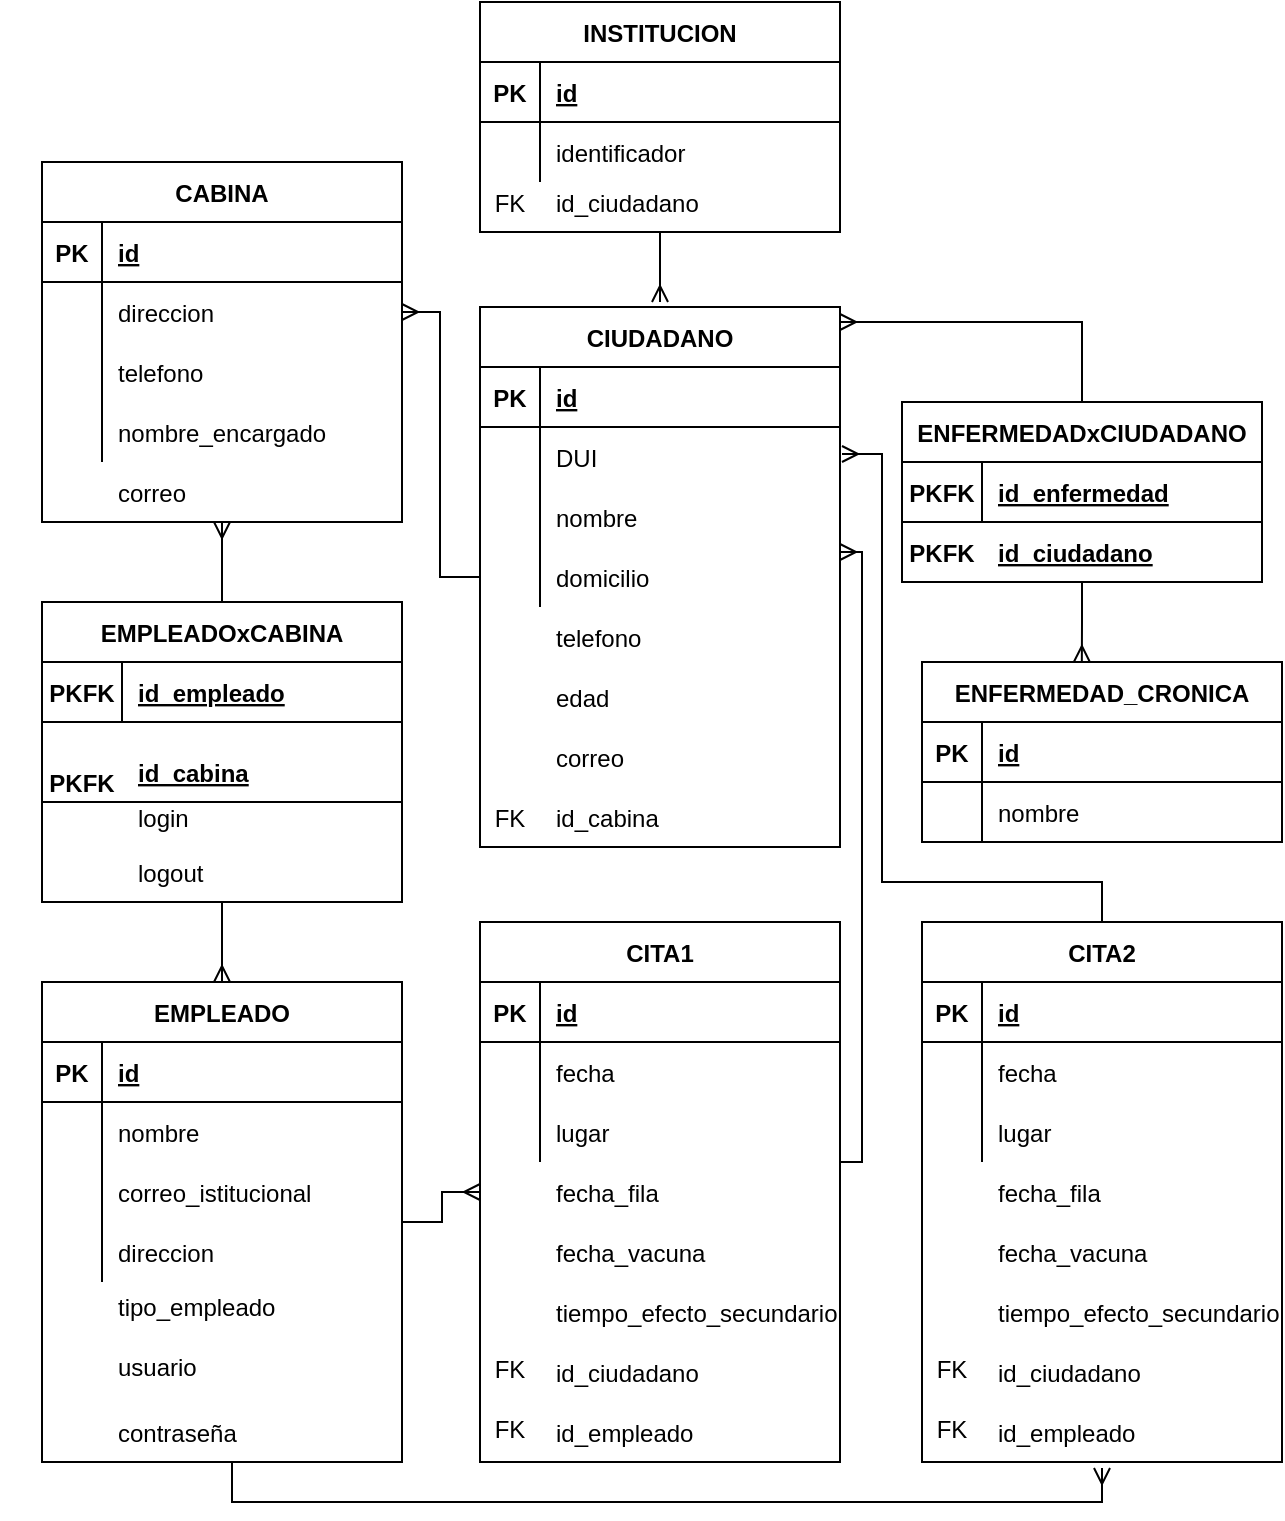 <mxfile version="14.5.1" type="device"><diagram id="qXuzituJJwWR_pQ6nMds" name="Página-1"><mxGraphModel dx="852" dy="494" grid="1" gridSize="10" guides="1" tooltips="1" connect="1" arrows="1" fold="1" page="1" pageScale="1" pageWidth="827" pageHeight="1169" math="0" shadow="0"><root><mxCell id="0"/><mxCell id="1" parent="0"/><mxCell id="abmInXn4hhHYf0jv44NF-172" value="CABINA" style="shape=table;startSize=30;container=1;collapsible=1;childLayout=tableLayout;fixedRows=1;rowLines=0;fontStyle=1;align=center;resizeLast=1;" parent="1" vertex="1"><mxGeometry x="100" y="310" width="180" height="180" as="geometry"/></mxCell><mxCell id="abmInXn4hhHYf0jv44NF-173" value="" style="shape=partialRectangle;collapsible=0;dropTarget=0;pointerEvents=0;fillColor=none;top=0;left=0;bottom=1;right=0;points=[[0,0.5],[1,0.5]];portConstraint=eastwest;" parent="abmInXn4hhHYf0jv44NF-172" vertex="1"><mxGeometry y="30" width="180" height="30" as="geometry"/></mxCell><mxCell id="abmInXn4hhHYf0jv44NF-174" value="PK" style="shape=partialRectangle;connectable=0;fillColor=none;top=0;left=0;bottom=0;right=0;fontStyle=1;overflow=hidden;" parent="abmInXn4hhHYf0jv44NF-173" vertex="1"><mxGeometry width="30" height="30" as="geometry"/></mxCell><mxCell id="abmInXn4hhHYf0jv44NF-175" value="id" style="shape=partialRectangle;connectable=0;fillColor=none;top=0;left=0;bottom=0;right=0;align=left;spacingLeft=6;fontStyle=5;overflow=hidden;" parent="abmInXn4hhHYf0jv44NF-173" vertex="1"><mxGeometry x="30" width="150" height="30" as="geometry"/></mxCell><mxCell id="abmInXn4hhHYf0jv44NF-176" value="" style="shape=partialRectangle;collapsible=0;dropTarget=0;pointerEvents=0;fillColor=none;top=0;left=0;bottom=0;right=0;points=[[0,0.5],[1,0.5]];portConstraint=eastwest;" parent="abmInXn4hhHYf0jv44NF-172" vertex="1"><mxGeometry y="60" width="180" height="30" as="geometry"/></mxCell><mxCell id="abmInXn4hhHYf0jv44NF-177" value="" style="shape=partialRectangle;connectable=0;fillColor=none;top=0;left=0;bottom=0;right=0;editable=1;overflow=hidden;" parent="abmInXn4hhHYf0jv44NF-176" vertex="1"><mxGeometry width="30" height="30" as="geometry"/></mxCell><mxCell id="abmInXn4hhHYf0jv44NF-178" value="direccion" style="shape=partialRectangle;connectable=0;fillColor=none;top=0;left=0;bottom=0;right=0;align=left;spacingLeft=6;overflow=hidden;" parent="abmInXn4hhHYf0jv44NF-176" vertex="1"><mxGeometry x="30" width="150" height="30" as="geometry"/></mxCell><mxCell id="abmInXn4hhHYf0jv44NF-179" value="" style="shape=partialRectangle;collapsible=0;dropTarget=0;pointerEvents=0;fillColor=none;top=0;left=0;bottom=0;right=0;points=[[0,0.5],[1,0.5]];portConstraint=eastwest;" parent="abmInXn4hhHYf0jv44NF-172" vertex="1"><mxGeometry y="90" width="180" height="30" as="geometry"/></mxCell><mxCell id="abmInXn4hhHYf0jv44NF-180" value="" style="shape=partialRectangle;connectable=0;fillColor=none;top=0;left=0;bottom=0;right=0;editable=1;overflow=hidden;" parent="abmInXn4hhHYf0jv44NF-179" vertex="1"><mxGeometry width="30" height="30" as="geometry"/></mxCell><mxCell id="abmInXn4hhHYf0jv44NF-181" value="telefono" style="shape=partialRectangle;connectable=0;fillColor=none;top=0;left=0;bottom=0;right=0;align=left;spacingLeft=6;overflow=hidden;" parent="abmInXn4hhHYf0jv44NF-179" vertex="1"><mxGeometry x="30" width="150" height="30" as="geometry"/></mxCell><mxCell id="abmInXn4hhHYf0jv44NF-182" value="" style="shape=partialRectangle;collapsible=0;dropTarget=0;pointerEvents=0;fillColor=none;top=0;left=0;bottom=0;right=0;points=[[0,0.5],[1,0.5]];portConstraint=eastwest;" parent="abmInXn4hhHYf0jv44NF-172" vertex="1"><mxGeometry y="120" width="180" height="30" as="geometry"/></mxCell><mxCell id="abmInXn4hhHYf0jv44NF-183" value="" style="shape=partialRectangle;connectable=0;fillColor=none;top=0;left=0;bottom=0;right=0;editable=1;overflow=hidden;" parent="abmInXn4hhHYf0jv44NF-182" vertex="1"><mxGeometry width="30" height="30" as="geometry"/></mxCell><mxCell id="abmInXn4hhHYf0jv44NF-184" value="nombre_encargado" style="shape=partialRectangle;connectable=0;fillColor=none;top=0;left=0;bottom=0;right=0;align=left;spacingLeft=6;overflow=hidden;" parent="abmInXn4hhHYf0jv44NF-182" vertex="1"><mxGeometry x="30" width="150" height="30" as="geometry"/></mxCell><mxCell id="d1kEgWurMKzsQ5Lxh9DT-9" style="edgeStyle=orthogonalEdgeStyle;rounded=0;orthogonalLoop=1;jettySize=auto;html=1;entryX=1;entryY=0.5;entryDx=0;entryDy=0;endArrow=ERmany;endFill=0;" parent="1" source="abmInXn4hhHYf0jv44NF-185" target="abmInXn4hhHYf0jv44NF-176" edge="1"><mxGeometry relative="1" as="geometry"/></mxCell><mxCell id="abmInXn4hhHYf0jv44NF-185" value="CIUDADANO" style="shape=table;startSize=30;container=1;collapsible=1;childLayout=tableLayout;fixedRows=1;rowLines=0;fontStyle=1;align=center;resizeLast=1;" parent="1" vertex="1"><mxGeometry x="319" y="382.5" width="180" height="270" as="geometry"/></mxCell><mxCell id="abmInXn4hhHYf0jv44NF-186" value="" style="shape=partialRectangle;collapsible=0;dropTarget=0;pointerEvents=0;fillColor=none;top=0;left=0;bottom=1;right=0;points=[[0,0.5],[1,0.5]];portConstraint=eastwest;" parent="abmInXn4hhHYf0jv44NF-185" vertex="1"><mxGeometry y="30" width="180" height="30" as="geometry"/></mxCell><mxCell id="abmInXn4hhHYf0jv44NF-187" value="PK" style="shape=partialRectangle;connectable=0;fillColor=none;top=0;left=0;bottom=0;right=0;fontStyle=1;overflow=hidden;" parent="abmInXn4hhHYf0jv44NF-186" vertex="1"><mxGeometry width="30" height="30" as="geometry"/></mxCell><mxCell id="abmInXn4hhHYf0jv44NF-188" value="id" style="shape=partialRectangle;connectable=0;fillColor=none;top=0;left=0;bottom=0;right=0;align=left;spacingLeft=6;fontStyle=5;overflow=hidden;" parent="abmInXn4hhHYf0jv44NF-186" vertex="1"><mxGeometry x="30" width="150" height="30" as="geometry"/></mxCell><mxCell id="abmInXn4hhHYf0jv44NF-189" value="" style="shape=partialRectangle;collapsible=0;dropTarget=0;pointerEvents=0;fillColor=none;top=0;left=0;bottom=0;right=0;points=[[0,0.5],[1,0.5]];portConstraint=eastwest;" parent="abmInXn4hhHYf0jv44NF-185" vertex="1"><mxGeometry y="60" width="180" height="30" as="geometry"/></mxCell><mxCell id="abmInXn4hhHYf0jv44NF-190" value="" style="shape=partialRectangle;connectable=0;fillColor=none;top=0;left=0;bottom=0;right=0;editable=1;overflow=hidden;" parent="abmInXn4hhHYf0jv44NF-189" vertex="1"><mxGeometry width="30" height="30" as="geometry"/></mxCell><mxCell id="abmInXn4hhHYf0jv44NF-191" value="DUI" style="shape=partialRectangle;connectable=0;fillColor=none;top=0;left=0;bottom=0;right=0;align=left;spacingLeft=6;overflow=hidden;" parent="abmInXn4hhHYf0jv44NF-189" vertex="1"><mxGeometry x="30" width="150" height="30" as="geometry"/></mxCell><mxCell id="abmInXn4hhHYf0jv44NF-192" value="" style="shape=partialRectangle;collapsible=0;dropTarget=0;pointerEvents=0;fillColor=none;top=0;left=0;bottom=0;right=0;points=[[0,0.5],[1,0.5]];portConstraint=eastwest;" parent="abmInXn4hhHYf0jv44NF-185" vertex="1"><mxGeometry y="90" width="180" height="30" as="geometry"/></mxCell><mxCell id="abmInXn4hhHYf0jv44NF-193" value="" style="shape=partialRectangle;connectable=0;fillColor=none;top=0;left=0;bottom=0;right=0;editable=1;overflow=hidden;" parent="abmInXn4hhHYf0jv44NF-192" vertex="1"><mxGeometry width="30" height="30" as="geometry"/></mxCell><mxCell id="abmInXn4hhHYf0jv44NF-194" value="nombre" style="shape=partialRectangle;connectable=0;fillColor=none;top=0;left=0;bottom=0;right=0;align=left;spacingLeft=6;overflow=hidden;" parent="abmInXn4hhHYf0jv44NF-192" vertex="1"><mxGeometry x="30" width="150" height="30" as="geometry"/></mxCell><mxCell id="abmInXn4hhHYf0jv44NF-195" value="" style="shape=partialRectangle;collapsible=0;dropTarget=0;pointerEvents=0;fillColor=none;top=0;left=0;bottom=0;right=0;points=[[0,0.5],[1,0.5]];portConstraint=eastwest;" parent="abmInXn4hhHYf0jv44NF-185" vertex="1"><mxGeometry y="120" width="180" height="30" as="geometry"/></mxCell><mxCell id="abmInXn4hhHYf0jv44NF-196" value="" style="shape=partialRectangle;connectable=0;fillColor=none;top=0;left=0;bottom=0;right=0;editable=1;overflow=hidden;" parent="abmInXn4hhHYf0jv44NF-195" vertex="1"><mxGeometry width="30" height="30" as="geometry"/></mxCell><mxCell id="abmInXn4hhHYf0jv44NF-197" value="domicilio" style="shape=partialRectangle;connectable=0;fillColor=none;top=0;left=0;bottom=0;right=0;align=left;spacingLeft=6;overflow=hidden;" parent="abmInXn4hhHYf0jv44NF-195" vertex="1"><mxGeometry x="30" width="150" height="30" as="geometry"/></mxCell><mxCell id="abmInXn4hhHYf0jv44NF-198" value="" style="shape=partialRectangle;connectable=0;fillColor=none;top=0;left=0;bottom=0;right=0;editable=1;overflow=hidden;" parent="1" vertex="1"><mxGeometry x="319" y="790" width="30" height="30" as="geometry"/></mxCell><mxCell id="abmInXn4hhHYf0jv44NF-199" value="" style="shape=partialRectangle;connectable=0;fillColor=none;top=0;left=0;bottom=0;right=0;editable=1;overflow=hidden;" parent="1" vertex="1"><mxGeometry x="319" y="820" width="30" height="30" as="geometry"/></mxCell><mxCell id="abmInXn4hhHYf0jv44NF-200" value="" style="shape=partialRectangle;connectable=0;fillColor=none;top=0;left=0;bottom=0;right=0;editable=1;overflow=hidden;" parent="1" vertex="1"><mxGeometry x="319" y="850" width="30" height="30" as="geometry"/></mxCell><mxCell id="abmInXn4hhHYf0jv44NF-201" style="edgeStyle=orthogonalEdgeStyle;rounded=0;orthogonalLoop=1;jettySize=auto;html=1;endArrow=ERmany;endFill=0;entryX=0;entryY=0.5;entryDx=0;entryDy=0;" parent="1" source="abmInXn4hhHYf0jv44NF-203" target="abmInXn4hhHYf0jv44NF-299" edge="1"><mxGeometry relative="1" as="geometry"><mxPoint x="350" y="800" as="targetPoint"/></mxGeometry></mxCell><mxCell id="abmInXn4hhHYf0jv44NF-202" style="edgeStyle=orthogonalEdgeStyle;rounded=0;orthogonalLoop=1;jettySize=auto;html=1;endArrow=ERmany;endFill=0;" parent="1" edge="1"><mxGeometry relative="1" as="geometry"><mxPoint x="195" y="960" as="sourcePoint"/><mxPoint x="630" y="963" as="targetPoint"/><Array as="points"><mxPoint x="195" y="980"/><mxPoint x="630" y="980"/></Array></mxGeometry></mxCell><mxCell id="abmInXn4hhHYf0jv44NF-203" value="EMPLEADO" style="shape=table;startSize=30;container=1;collapsible=1;childLayout=tableLayout;fixedRows=1;rowLines=0;fontStyle=1;align=center;resizeLast=1;" parent="1" vertex="1"><mxGeometry x="100" y="720" width="180" height="240" as="geometry"/></mxCell><mxCell id="abmInXn4hhHYf0jv44NF-204" value="" style="shape=partialRectangle;collapsible=0;dropTarget=0;pointerEvents=0;fillColor=none;top=0;left=0;bottom=1;right=0;points=[[0,0.5],[1,0.5]];portConstraint=eastwest;" parent="abmInXn4hhHYf0jv44NF-203" vertex="1"><mxGeometry y="30" width="180" height="30" as="geometry"/></mxCell><mxCell id="abmInXn4hhHYf0jv44NF-205" value="PK" style="shape=partialRectangle;connectable=0;fillColor=none;top=0;left=0;bottom=0;right=0;fontStyle=1;overflow=hidden;" parent="abmInXn4hhHYf0jv44NF-204" vertex="1"><mxGeometry width="30" height="30" as="geometry"/></mxCell><mxCell id="abmInXn4hhHYf0jv44NF-206" value="id" style="shape=partialRectangle;connectable=0;fillColor=none;top=0;left=0;bottom=0;right=0;align=left;spacingLeft=6;fontStyle=5;overflow=hidden;" parent="abmInXn4hhHYf0jv44NF-204" vertex="1"><mxGeometry x="30" width="150" height="30" as="geometry"/></mxCell><mxCell id="abmInXn4hhHYf0jv44NF-207" value="" style="shape=partialRectangle;collapsible=0;dropTarget=0;pointerEvents=0;fillColor=none;top=0;left=0;bottom=0;right=0;points=[[0,0.5],[1,0.5]];portConstraint=eastwest;" parent="abmInXn4hhHYf0jv44NF-203" vertex="1"><mxGeometry y="60" width="180" height="30" as="geometry"/></mxCell><mxCell id="abmInXn4hhHYf0jv44NF-208" value="" style="shape=partialRectangle;connectable=0;fillColor=none;top=0;left=0;bottom=0;right=0;editable=1;overflow=hidden;" parent="abmInXn4hhHYf0jv44NF-207" vertex="1"><mxGeometry width="30" height="30" as="geometry"/></mxCell><mxCell id="abmInXn4hhHYf0jv44NF-209" value="nombre" style="shape=partialRectangle;connectable=0;fillColor=none;top=0;left=0;bottom=0;right=0;align=left;spacingLeft=6;overflow=hidden;" parent="abmInXn4hhHYf0jv44NF-207" vertex="1"><mxGeometry x="30" width="150" height="30" as="geometry"/></mxCell><mxCell id="abmInXn4hhHYf0jv44NF-210" value="" style="shape=partialRectangle;collapsible=0;dropTarget=0;pointerEvents=0;fillColor=none;top=0;left=0;bottom=0;right=0;points=[[0,0.5],[1,0.5]];portConstraint=eastwest;" parent="abmInXn4hhHYf0jv44NF-203" vertex="1"><mxGeometry y="90" width="180" height="30" as="geometry"/></mxCell><mxCell id="abmInXn4hhHYf0jv44NF-211" value="" style="shape=partialRectangle;connectable=0;fillColor=none;top=0;left=0;bottom=0;right=0;editable=1;overflow=hidden;" parent="abmInXn4hhHYf0jv44NF-210" vertex="1"><mxGeometry width="30" height="30" as="geometry"/></mxCell><mxCell id="abmInXn4hhHYf0jv44NF-212" value="correo_istitucional" style="shape=partialRectangle;connectable=0;fillColor=none;top=0;left=0;bottom=0;right=0;align=left;spacingLeft=6;overflow=hidden;" parent="abmInXn4hhHYf0jv44NF-210" vertex="1"><mxGeometry x="30" width="150" height="30" as="geometry"/></mxCell><mxCell id="abmInXn4hhHYf0jv44NF-213" value="" style="shape=partialRectangle;collapsible=0;dropTarget=0;pointerEvents=0;fillColor=none;top=0;left=0;bottom=0;right=0;points=[[0,0.5],[1,0.5]];portConstraint=eastwest;" parent="abmInXn4hhHYf0jv44NF-203" vertex="1"><mxGeometry y="120" width="180" height="30" as="geometry"/></mxCell><mxCell id="abmInXn4hhHYf0jv44NF-214" value="" style="shape=partialRectangle;connectable=0;fillColor=none;top=0;left=0;bottom=0;right=0;editable=1;overflow=hidden;" parent="abmInXn4hhHYf0jv44NF-213" vertex="1"><mxGeometry width="30" height="30" as="geometry"/></mxCell><mxCell id="abmInXn4hhHYf0jv44NF-215" value="direccion" style="shape=partialRectangle;connectable=0;fillColor=none;top=0;left=0;bottom=0;right=0;align=left;spacingLeft=6;overflow=hidden;" parent="abmInXn4hhHYf0jv44NF-213" vertex="1"><mxGeometry x="30" width="150" height="30" as="geometry"/></mxCell><mxCell id="abmInXn4hhHYf0jv44NF-216" value="" style="shape=partialRectangle;collapsible=0;dropTarget=0;pointerEvents=0;fillColor=none;top=0;left=0;bottom=0;right=0;points=[[0,0.5],[1,0.5]];portConstraint=eastwest;" parent="1" vertex="1"><mxGeometry x="100" y="450" width="180" height="30" as="geometry"/></mxCell><mxCell id="abmInXn4hhHYf0jv44NF-217" value="" style="shape=partialRectangle;connectable=0;fillColor=none;top=0;left=0;bottom=0;right=0;editable=1;overflow=hidden;" parent="abmInXn4hhHYf0jv44NF-216" vertex="1"><mxGeometry x="-20" y="70" width="30" height="30" as="geometry"/></mxCell><mxCell id="abmInXn4hhHYf0jv44NF-218" value="correo" style="shape=partialRectangle;connectable=0;fillColor=none;top=0;left=0;bottom=0;right=0;align=left;spacingLeft=6;overflow=hidden;" parent="abmInXn4hhHYf0jv44NF-216" vertex="1"><mxGeometry x="30" y="10" width="150" height="30" as="geometry"/></mxCell><mxCell id="abmInXn4hhHYf0jv44NF-219" value="" style="shape=partialRectangle;collapsible=0;dropTarget=0;pointerEvents=0;fillColor=none;top=0;left=0;bottom=0;right=0;points=[[0,0.5],[1,0.5]];portConstraint=eastwest;" parent="1" vertex="1"><mxGeometry x="319" y="532.5" width="180" height="30" as="geometry"/></mxCell><mxCell id="abmInXn4hhHYf0jv44NF-220" value="" style="shape=partialRectangle;connectable=0;fillColor=none;top=0;left=0;bottom=0;right=0;editable=1;overflow=hidden;" parent="abmInXn4hhHYf0jv44NF-219" vertex="1"><mxGeometry width="30" height="30" as="geometry"/></mxCell><mxCell id="abmInXn4hhHYf0jv44NF-221" value="telefono" style="shape=partialRectangle;connectable=0;fillColor=none;top=0;left=0;bottom=0;right=0;align=left;spacingLeft=6;overflow=hidden;" parent="abmInXn4hhHYf0jv44NF-219" vertex="1"><mxGeometry x="30" width="150" height="30" as="geometry"/></mxCell><mxCell id="abmInXn4hhHYf0jv44NF-222" value="" style="shape=partialRectangle;collapsible=0;dropTarget=0;pointerEvents=0;fillColor=none;top=0;left=0;bottom=0;right=0;points=[[0,0.5],[1,0.5]];portConstraint=eastwest;" parent="1" vertex="1"><mxGeometry x="319" y="562.5" width="180" height="30" as="geometry"/></mxCell><mxCell id="abmInXn4hhHYf0jv44NF-223" value="" style="shape=partialRectangle;connectable=0;fillColor=none;top=0;left=0;bottom=0;right=0;editable=1;overflow=hidden;" parent="abmInXn4hhHYf0jv44NF-222" vertex="1"><mxGeometry width="30" height="30" as="geometry"/></mxCell><mxCell id="abmInXn4hhHYf0jv44NF-224" value="edad" style="shape=partialRectangle;connectable=0;fillColor=none;top=0;left=0;bottom=0;right=0;align=left;spacingLeft=6;overflow=hidden;" parent="abmInXn4hhHYf0jv44NF-222" vertex="1"><mxGeometry x="30" width="150" height="30" as="geometry"/></mxCell><mxCell id="abmInXn4hhHYf0jv44NF-226" style="edgeStyle=orthogonalEdgeStyle;rounded=0;orthogonalLoop=1;jettySize=auto;html=1;entryX=0.5;entryY=0;entryDx=0;entryDy=0;endArrow=ERmany;endFill=0;" parent="1" source="abmInXn4hhHYf0jv44NF-227" target="abmInXn4hhHYf0jv44NF-203" edge="1"><mxGeometry relative="1" as="geometry"/></mxCell><mxCell id="2KJaDzguX9-w3KiVzEED-20" style="edgeStyle=orthogonalEdgeStyle;rounded=0;orthogonalLoop=1;jettySize=auto;html=1;endArrow=ERmany;endFill=0;" parent="1" source="abmInXn4hhHYf0jv44NF-227" edge="1"><mxGeometry relative="1" as="geometry"><mxPoint x="190" y="490" as="targetPoint"/><Array as="points"><mxPoint x="190" y="500"/><mxPoint x="190" y="500"/></Array></mxGeometry></mxCell><mxCell id="abmInXn4hhHYf0jv44NF-227" value="EMPLEADOxCABINA" style="shape=table;startSize=30;container=1;collapsible=1;childLayout=tableLayout;fixedRows=1;rowLines=0;fontStyle=1;align=center;resizeLast=1;" parent="1" vertex="1"><mxGeometry x="100" y="530" width="180" height="150" as="geometry"/></mxCell><mxCell id="abmInXn4hhHYf0jv44NF-228" value="" style="shape=partialRectangle;collapsible=0;dropTarget=0;pointerEvents=0;fillColor=none;top=0;left=0;bottom=1;right=0;points=[[0,0.5],[1,0.5]];portConstraint=eastwest;" parent="abmInXn4hhHYf0jv44NF-227" vertex="1"><mxGeometry y="30" width="180" height="30" as="geometry"/></mxCell><mxCell id="abmInXn4hhHYf0jv44NF-229" value="PKFK" style="shape=partialRectangle;connectable=0;fillColor=none;top=0;left=0;bottom=0;right=0;fontStyle=1;overflow=hidden;" parent="abmInXn4hhHYf0jv44NF-228" vertex="1"><mxGeometry width="40" height="30" as="geometry"/></mxCell><mxCell id="abmInXn4hhHYf0jv44NF-230" value="id_empleado" style="shape=partialRectangle;connectable=0;fillColor=none;top=0;left=0;bottom=0;right=0;align=left;spacingLeft=6;fontStyle=5;overflow=hidden;" parent="abmInXn4hhHYf0jv44NF-228" vertex="1"><mxGeometry x="40" width="140" height="30" as="geometry"/></mxCell><mxCell id="abmInXn4hhHYf0jv44NF-231" value="" style="shape=partialRectangle;collapsible=0;dropTarget=0;pointerEvents=0;fillColor=none;top=0;left=0;bottom=1;right=0;points=[[0,0.5],[1,0.5]];portConstraint=eastwest;" parent="1" vertex="1"><mxGeometry x="100" y="600" width="180" height="30" as="geometry"/></mxCell><mxCell id="abmInXn4hhHYf0jv44NF-232" value="PKFK" style="shape=partialRectangle;connectable=0;fillColor=none;top=0;left=0;bottom=0;right=0;fontStyle=1;overflow=hidden;" parent="abmInXn4hhHYf0jv44NF-231" vertex="1"><mxGeometry y="5" width="40" height="30" as="geometry"/></mxCell><mxCell id="abmInXn4hhHYf0jv44NF-233" value="id_cabina" style="shape=partialRectangle;connectable=0;fillColor=none;top=0;left=0;bottom=0;right=0;align=left;spacingLeft=6;fontStyle=5;overflow=hidden;" parent="abmInXn4hhHYf0jv44NF-231" vertex="1"><mxGeometry x="40" width="140" height="30" as="geometry"/></mxCell><mxCell id="abmInXn4hhHYf0jv44NF-235" value="" style="shape=partialRectangle;collapsible=0;dropTarget=0;pointerEvents=0;fillColor=none;top=0;left=0;bottom=0;right=0;points=[[0,0.5],[1,0.5]];portConstraint=eastwest;" parent="1" vertex="1"><mxGeometry x="319" y="622.5" width="180" height="30" as="geometry"/></mxCell><mxCell id="abmInXn4hhHYf0jv44NF-236" value="FK" style="shape=partialRectangle;connectable=0;fillColor=none;top=0;left=0;bottom=0;right=0;editable=1;overflow=hidden;" parent="abmInXn4hhHYf0jv44NF-235" vertex="1"><mxGeometry width="30" height="30" as="geometry"/></mxCell><mxCell id="abmInXn4hhHYf0jv44NF-237" value="id_cabina" style="shape=partialRectangle;connectable=0;fillColor=none;top=0;left=0;bottom=0;right=0;align=left;spacingLeft=6;overflow=hidden;" parent="abmInXn4hhHYf0jv44NF-235" vertex="1"><mxGeometry x="30" width="150" height="30" as="geometry"/></mxCell><mxCell id="abmInXn4hhHYf0jv44NF-238" value="" style="shape=partialRectangle;connectable=0;fillColor=none;top=0;left=0;bottom=0;right=0;editable=1;overflow=hidden;" parent="1" vertex="1"><mxGeometry x="319" y="782.5" width="30" height="30" as="geometry"/></mxCell><mxCell id="abmInXn4hhHYf0jv44NF-239" value="" style="shape=partialRectangle;collapsible=0;dropTarget=0;pointerEvents=0;fillColor=none;top=0;left=0;bottom=0;right=0;points=[[0,0.5],[1,0.5]];portConstraint=eastwest;" parent="1" vertex="1"><mxGeometry x="319" y="592.5" width="180" height="30" as="geometry"/></mxCell><mxCell id="abmInXn4hhHYf0jv44NF-240" value="" style="shape=partialRectangle;connectable=0;fillColor=none;top=0;left=0;bottom=0;right=0;editable=1;overflow=hidden;" parent="abmInXn4hhHYf0jv44NF-239" vertex="1"><mxGeometry width="30" height="30" as="geometry"/></mxCell><mxCell id="abmInXn4hhHYf0jv44NF-241" value="correo" style="shape=partialRectangle;connectable=0;fillColor=none;top=0;left=0;bottom=0;right=0;align=left;spacingLeft=6;overflow=hidden;" parent="abmInXn4hhHYf0jv44NF-239" vertex="1"><mxGeometry x="30" width="150" height="30" as="geometry"/></mxCell><mxCell id="abmInXn4hhHYf0jv44NF-242" value="tipo_empleado" style="shape=partialRectangle;connectable=0;fillColor=none;top=0;left=0;bottom=0;right=0;align=left;spacingLeft=6;overflow=hidden;" parent="1" vertex="1"><mxGeometry x="130" y="866.87" width="150" height="30" as="geometry"/></mxCell><mxCell id="abmInXn4hhHYf0jv44NF-243" value="" style="shape=partialRectangle;collapsible=0;dropTarget=0;pointerEvents=0;fillColor=none;top=0;left=0;bottom=0;right=0;points=[[0,0.5],[1,0.5]];portConstraint=eastwest;" parent="1" vertex="1"><mxGeometry x="110" y="622.5" width="180" height="30" as="geometry"/></mxCell><mxCell id="abmInXn4hhHYf0jv44NF-244" value="" style="shape=partialRectangle;connectable=0;fillColor=none;top=0;left=0;bottom=0;right=0;editable=1;overflow=hidden;" parent="abmInXn4hhHYf0jv44NF-243" vertex="1"><mxGeometry x="-10" y="10" width="30" height="30" as="geometry"/></mxCell><mxCell id="abmInXn4hhHYf0jv44NF-245" value="login" style="shape=partialRectangle;connectable=0;fillColor=none;top=0;left=0;bottom=0;right=0;align=left;spacingLeft=6;overflow=hidden;" parent="abmInXn4hhHYf0jv44NF-243" vertex="1"><mxGeometry x="30" width="150" height="30" as="geometry"/></mxCell><mxCell id="abmInXn4hhHYf0jv44NF-246" value="" style="shape=partialRectangle;collapsible=0;dropTarget=0;pointerEvents=0;fillColor=none;top=0;left=0;bottom=0;right=0;points=[[0,0.5],[1,0.5]];portConstraint=eastwest;" parent="1" vertex="1"><mxGeometry x="100" y="650" width="180" height="30" as="geometry"/></mxCell><mxCell id="abmInXn4hhHYf0jv44NF-247" value="" style="shape=partialRectangle;connectable=0;fillColor=none;top=0;left=0;bottom=0;right=0;editable=1;overflow=hidden;" parent="abmInXn4hhHYf0jv44NF-246" vertex="1"><mxGeometry x="-10" y="10" width="30" height="30" as="geometry"/></mxCell><mxCell id="abmInXn4hhHYf0jv44NF-248" value="logout" style="shape=partialRectangle;connectable=0;fillColor=none;top=0;left=0;bottom=0;right=0;align=left;spacingLeft=6;overflow=hidden;" parent="abmInXn4hhHYf0jv44NF-246" vertex="1"><mxGeometry x="40" width="150" height="30" as="geometry"/></mxCell><mxCell id="abmInXn4hhHYf0jv44NF-249" value="usuario" style="shape=partialRectangle;connectable=0;fillColor=none;top=0;left=0;bottom=0;right=0;align=left;spacingLeft=6;overflow=hidden;" parent="1" vertex="1"><mxGeometry x="130" y="896.87" width="150" height="30" as="geometry"/></mxCell><mxCell id="abmInXn4hhHYf0jv44NF-250" value="contraseña" style="shape=partialRectangle;connectable=0;fillColor=none;top=0;left=0;bottom=0;right=0;align=left;spacingLeft=6;overflow=hidden;" parent="1" vertex="1"><mxGeometry x="130" y="930" width="150" height="30" as="geometry"/></mxCell><mxCell id="abmInXn4hhHYf0jv44NF-251" value="" style="shape=partialRectangle;connectable=0;fillColor=none;top=0;left=0;bottom=0;right=0;editable=1;overflow=hidden;" parent="1" vertex="1"><mxGeometry x="540" y="690" width="30" height="30" as="geometry"/></mxCell><mxCell id="abmInXn4hhHYf0jv44NF-252" value="" style="shape=partialRectangle;connectable=0;fillColor=none;top=0;left=0;bottom=0;right=0;editable=1;overflow=hidden;" parent="1" vertex="1"><mxGeometry x="540" y="720" width="30" height="30" as="geometry"/></mxCell><mxCell id="abmInXn4hhHYf0jv44NF-253" value="" style="shape=partialRectangle;connectable=0;fillColor=none;top=0;left=0;bottom=0;right=0;editable=1;overflow=hidden;" parent="1" vertex="1"><mxGeometry x="540" y="750" width="30" height="30" as="geometry"/></mxCell><mxCell id="abmInXn4hhHYf0jv44NF-254" style="edgeStyle=orthogonalEdgeStyle;rounded=0;orthogonalLoop=1;jettySize=auto;html=1;endArrow=ERmany;endFill=0;exitX=0.5;exitY=0;exitDx=0;exitDy=0;" parent="1" source="abmInXn4hhHYf0jv44NF-255" edge="1"><mxGeometry relative="1" as="geometry"><mxPoint x="650" y="710" as="sourcePoint"/><mxPoint x="500" y="456" as="targetPoint"/><Array as="points"><mxPoint x="630" y="670"/><mxPoint x="520" y="670"/><mxPoint x="520" y="456"/></Array></mxGeometry></mxCell><mxCell id="abmInXn4hhHYf0jv44NF-255" value="CITA2" style="shape=table;startSize=30;container=1;collapsible=1;childLayout=tableLayout;fixedRows=1;rowLines=0;fontStyle=1;align=center;resizeLast=1;" parent="1" vertex="1"><mxGeometry x="540" y="690" width="180" height="270" as="geometry"/></mxCell><mxCell id="abmInXn4hhHYf0jv44NF-256" value="" style="shape=partialRectangle;collapsible=0;dropTarget=0;pointerEvents=0;fillColor=none;top=0;left=0;bottom=1;right=0;points=[[0,0.5],[1,0.5]];portConstraint=eastwest;" parent="abmInXn4hhHYf0jv44NF-255" vertex="1"><mxGeometry y="30" width="180" height="30" as="geometry"/></mxCell><mxCell id="abmInXn4hhHYf0jv44NF-257" value="PK" style="shape=partialRectangle;connectable=0;fillColor=none;top=0;left=0;bottom=0;right=0;fontStyle=1;overflow=hidden;" parent="abmInXn4hhHYf0jv44NF-256" vertex="1"><mxGeometry width="30" height="30" as="geometry"/></mxCell><mxCell id="abmInXn4hhHYf0jv44NF-258" value="id" style="shape=partialRectangle;connectable=0;fillColor=none;top=0;left=0;bottom=0;right=0;align=left;spacingLeft=6;fontStyle=5;overflow=hidden;" parent="abmInXn4hhHYf0jv44NF-256" vertex="1"><mxGeometry x="30" width="150" height="30" as="geometry"/></mxCell><mxCell id="abmInXn4hhHYf0jv44NF-259" value="" style="shape=partialRectangle;collapsible=0;dropTarget=0;pointerEvents=0;fillColor=none;top=0;left=0;bottom=0;right=0;points=[[0,0.5],[1,0.5]];portConstraint=eastwest;" parent="abmInXn4hhHYf0jv44NF-255" vertex="1"><mxGeometry y="60" width="180" height="30" as="geometry"/></mxCell><mxCell id="abmInXn4hhHYf0jv44NF-260" value="" style="shape=partialRectangle;connectable=0;fillColor=none;top=0;left=0;bottom=0;right=0;editable=1;overflow=hidden;" parent="abmInXn4hhHYf0jv44NF-259" vertex="1"><mxGeometry width="30" height="30" as="geometry"/></mxCell><mxCell id="abmInXn4hhHYf0jv44NF-261" value="fecha" style="shape=partialRectangle;connectable=0;fillColor=none;top=0;left=0;bottom=0;right=0;align=left;spacingLeft=6;overflow=hidden;" parent="abmInXn4hhHYf0jv44NF-259" vertex="1"><mxGeometry x="30" width="150" height="30" as="geometry"/></mxCell><mxCell id="abmInXn4hhHYf0jv44NF-262" value="" style="shape=partialRectangle;collapsible=0;dropTarget=0;pointerEvents=0;fillColor=none;top=0;left=0;bottom=0;right=0;points=[[0,0.5],[1,0.5]];portConstraint=eastwest;" parent="abmInXn4hhHYf0jv44NF-255" vertex="1"><mxGeometry y="90" width="180" height="30" as="geometry"/></mxCell><mxCell id="abmInXn4hhHYf0jv44NF-263" value="" style="shape=partialRectangle;connectable=0;fillColor=none;top=0;left=0;bottom=0;right=0;editable=1;overflow=hidden;" parent="abmInXn4hhHYf0jv44NF-262" vertex="1"><mxGeometry width="30" height="30" as="geometry"/></mxCell><mxCell id="abmInXn4hhHYf0jv44NF-264" value="lugar" style="shape=partialRectangle;connectable=0;fillColor=none;top=0;left=0;bottom=0;right=0;align=left;spacingLeft=6;overflow=hidden;" parent="abmInXn4hhHYf0jv44NF-262" vertex="1"><mxGeometry x="30" width="150" height="30" as="geometry"/></mxCell><mxCell id="abmInXn4hhHYf0jv44NF-265" value="" style="shape=partialRectangle;collapsible=0;dropTarget=0;pointerEvents=0;fillColor=none;top=0;left=0;bottom=0;right=0;points=[[0,0.5],[1,0.5]];portConstraint=eastwest;" parent="1" vertex="1"><mxGeometry x="540" y="900" width="180" height="30" as="geometry"/></mxCell><mxCell id="abmInXn4hhHYf0jv44NF-266" value="FK" style="shape=partialRectangle;connectable=0;fillColor=none;top=0;left=0;bottom=0;right=0;editable=1;overflow=hidden;" parent="abmInXn4hhHYf0jv44NF-265" vertex="1"><mxGeometry y="5" width="30" height="15" as="geometry"/></mxCell><mxCell id="abmInXn4hhHYf0jv44NF-267" value="id_ciudadano" style="shape=partialRectangle;connectable=0;fillColor=none;top=0;left=0;bottom=0;right=0;align=left;spacingLeft=6;overflow=hidden;" parent="abmInXn4hhHYf0jv44NF-265" vertex="1"><mxGeometry x="30" width="150" height="30" as="geometry"/></mxCell><mxCell id="abmInXn4hhHYf0jv44NF-268" value="" style="shape=partialRectangle;collapsible=0;dropTarget=0;pointerEvents=0;fillColor=none;top=0;left=0;bottom=0;right=0;points=[[0,0.5],[1,0.5]];portConstraint=eastwest;" parent="1" vertex="1"><mxGeometry x="540" y="930" width="180" height="30" as="geometry"/></mxCell><mxCell id="abmInXn4hhHYf0jv44NF-269" value="FK" style="shape=partialRectangle;connectable=0;fillColor=none;top=0;left=0;bottom=0;right=0;editable=1;overflow=hidden;" parent="abmInXn4hhHYf0jv44NF-268" vertex="1"><mxGeometry y="5" width="30" height="15" as="geometry"/></mxCell><mxCell id="abmInXn4hhHYf0jv44NF-270" value="id_empleado" style="shape=partialRectangle;connectable=0;fillColor=none;top=0;left=0;bottom=0;right=0;align=left;spacingLeft=6;overflow=hidden;" parent="abmInXn4hhHYf0jv44NF-268" vertex="1"><mxGeometry x="30" width="150" height="30" as="geometry"/></mxCell><mxCell id="abmInXn4hhHYf0jv44NF-271" value="" style="shape=partialRectangle;collapsible=0;dropTarget=0;pointerEvents=0;fillColor=none;top=0;left=0;bottom=0;right=0;points=[[0,0.5],[1,0.5]];portConstraint=eastwest;" parent="1" vertex="1"><mxGeometry x="540" y="810" width="180" height="30" as="geometry"/></mxCell><mxCell id="abmInXn4hhHYf0jv44NF-272" value="" style="shape=partialRectangle;connectable=0;fillColor=none;top=0;left=0;bottom=0;right=0;editable=1;overflow=hidden;" parent="abmInXn4hhHYf0jv44NF-271" vertex="1"><mxGeometry width="30" height="30" as="geometry"/></mxCell><mxCell id="abmInXn4hhHYf0jv44NF-273" value="fecha_fila" style="shape=partialRectangle;connectable=0;fillColor=none;top=0;left=0;bottom=0;right=0;align=left;spacingLeft=6;overflow=hidden;" parent="abmInXn4hhHYf0jv44NF-271" vertex="1"><mxGeometry x="30" width="150" height="30" as="geometry"/></mxCell><mxCell id="abmInXn4hhHYf0jv44NF-274" value="" style="shape=partialRectangle;collapsible=0;dropTarget=0;pointerEvents=0;fillColor=none;top=0;left=0;bottom=0;right=0;points=[[0,0.5],[1,0.5]];portConstraint=eastwest;" parent="1" vertex="1"><mxGeometry x="540" y="840" width="180" height="30" as="geometry"/></mxCell><mxCell id="abmInXn4hhHYf0jv44NF-275" value="" style="shape=partialRectangle;connectable=0;fillColor=none;top=0;left=0;bottom=0;right=0;editable=1;overflow=hidden;" parent="abmInXn4hhHYf0jv44NF-274" vertex="1"><mxGeometry width="30" height="30" as="geometry"/></mxCell><mxCell id="abmInXn4hhHYf0jv44NF-276" value="fecha_vacuna" style="shape=partialRectangle;connectable=0;fillColor=none;top=0;left=0;bottom=0;right=0;align=left;spacingLeft=6;overflow=hidden;" parent="abmInXn4hhHYf0jv44NF-274" vertex="1"><mxGeometry x="30" width="150" height="30" as="geometry"/></mxCell><mxCell id="abmInXn4hhHYf0jv44NF-277" value="" style="shape=partialRectangle;collapsible=0;dropTarget=0;pointerEvents=0;fillColor=none;top=0;left=0;bottom=0;right=0;points=[[0,0.5],[1,0.5]];portConstraint=eastwest;" parent="1" vertex="1"><mxGeometry x="540" y="870" width="180" height="30" as="geometry"/></mxCell><mxCell id="abmInXn4hhHYf0jv44NF-278" value="" style="shape=partialRectangle;connectable=0;fillColor=none;top=0;left=0;bottom=0;right=0;editable=1;overflow=hidden;" parent="abmInXn4hhHYf0jv44NF-277" vertex="1"><mxGeometry width="30" height="30" as="geometry"/></mxCell><mxCell id="abmInXn4hhHYf0jv44NF-279" value="tiempo_efecto_secundario" style="shape=partialRectangle;connectable=0;fillColor=none;top=0;left=0;bottom=0;right=0;align=left;spacingLeft=6;overflow=hidden;" parent="abmInXn4hhHYf0jv44NF-277" vertex="1"><mxGeometry x="30" width="150" height="30" as="geometry"/></mxCell><mxCell id="abmInXn4hhHYf0jv44NF-280" value="" style="shape=partialRectangle;connectable=0;fillColor=none;top=0;left=0;bottom=0;right=0;editable=1;overflow=hidden;" parent="1" vertex="1"><mxGeometry x="319" y="690" width="30" height="30" as="geometry"/></mxCell><mxCell id="abmInXn4hhHYf0jv44NF-281" value="" style="shape=partialRectangle;connectable=0;fillColor=none;top=0;left=0;bottom=0;right=0;editable=1;overflow=hidden;" parent="1" vertex="1"><mxGeometry x="319" y="720" width="30" height="30" as="geometry"/></mxCell><mxCell id="abmInXn4hhHYf0jv44NF-282" value="" style="shape=partialRectangle;connectable=0;fillColor=none;top=0;left=0;bottom=0;right=0;editable=1;overflow=hidden;" parent="1" vertex="1"><mxGeometry x="319" y="750" width="30" height="30" as="geometry"/></mxCell><mxCell id="abmInXn4hhHYf0jv44NF-283" value="CITA1" style="shape=table;startSize=30;container=1;collapsible=1;childLayout=tableLayout;fixedRows=1;rowLines=0;fontStyle=1;align=center;resizeLast=1;" parent="1" vertex="1"><mxGeometry x="319" y="690" width="180" height="270" as="geometry"/></mxCell><mxCell id="abmInXn4hhHYf0jv44NF-284" value="" style="shape=partialRectangle;collapsible=0;dropTarget=0;pointerEvents=0;fillColor=none;top=0;left=0;bottom=1;right=0;points=[[0,0.5],[1,0.5]];portConstraint=eastwest;" parent="abmInXn4hhHYf0jv44NF-283" vertex="1"><mxGeometry y="30" width="180" height="30" as="geometry"/></mxCell><mxCell id="abmInXn4hhHYf0jv44NF-285" value="PK" style="shape=partialRectangle;connectable=0;fillColor=none;top=0;left=0;bottom=0;right=0;fontStyle=1;overflow=hidden;" parent="abmInXn4hhHYf0jv44NF-284" vertex="1"><mxGeometry width="30" height="30" as="geometry"/></mxCell><mxCell id="abmInXn4hhHYf0jv44NF-286" value="id" style="shape=partialRectangle;connectable=0;fillColor=none;top=0;left=0;bottom=0;right=0;align=left;spacingLeft=6;fontStyle=5;overflow=hidden;" parent="abmInXn4hhHYf0jv44NF-284" vertex="1"><mxGeometry x="30" width="150" height="30" as="geometry"/></mxCell><mxCell id="abmInXn4hhHYf0jv44NF-287" value="" style="shape=partialRectangle;collapsible=0;dropTarget=0;pointerEvents=0;fillColor=none;top=0;left=0;bottom=0;right=0;points=[[0,0.5],[1,0.5]];portConstraint=eastwest;" parent="abmInXn4hhHYf0jv44NF-283" vertex="1"><mxGeometry y="60" width="180" height="30" as="geometry"/></mxCell><mxCell id="abmInXn4hhHYf0jv44NF-288" value="" style="shape=partialRectangle;connectable=0;fillColor=none;top=0;left=0;bottom=0;right=0;editable=1;overflow=hidden;" parent="abmInXn4hhHYf0jv44NF-287" vertex="1"><mxGeometry width="30" height="30" as="geometry"/></mxCell><mxCell id="abmInXn4hhHYf0jv44NF-289" value="fecha" style="shape=partialRectangle;connectable=0;fillColor=none;top=0;left=0;bottom=0;right=0;align=left;spacingLeft=6;overflow=hidden;" parent="abmInXn4hhHYf0jv44NF-287" vertex="1"><mxGeometry x="30" width="150" height="30" as="geometry"/></mxCell><mxCell id="abmInXn4hhHYf0jv44NF-290" value="" style="shape=partialRectangle;collapsible=0;dropTarget=0;pointerEvents=0;fillColor=none;top=0;left=0;bottom=0;right=0;points=[[0,0.5],[1,0.5]];portConstraint=eastwest;" parent="abmInXn4hhHYf0jv44NF-283" vertex="1"><mxGeometry y="90" width="180" height="30" as="geometry"/></mxCell><mxCell id="abmInXn4hhHYf0jv44NF-291" value="" style="shape=partialRectangle;connectable=0;fillColor=none;top=0;left=0;bottom=0;right=0;editable=1;overflow=hidden;" parent="abmInXn4hhHYf0jv44NF-290" vertex="1"><mxGeometry width="30" height="30" as="geometry"/></mxCell><mxCell id="abmInXn4hhHYf0jv44NF-292" value="lugar" style="shape=partialRectangle;connectable=0;fillColor=none;top=0;left=0;bottom=0;right=0;align=left;spacingLeft=6;overflow=hidden;" parent="abmInXn4hhHYf0jv44NF-290" vertex="1"><mxGeometry x="30" width="150" height="30" as="geometry"/></mxCell><mxCell id="abmInXn4hhHYf0jv44NF-293" value="" style="shape=partialRectangle;collapsible=0;dropTarget=0;pointerEvents=0;fillColor=none;top=0;left=0;bottom=0;right=0;points=[[0,0.5],[1,0.5]];portConstraint=eastwest;" parent="1" vertex="1"><mxGeometry x="319" y="900" width="180" height="30" as="geometry"/></mxCell><mxCell id="abmInXn4hhHYf0jv44NF-294" value="FK" style="shape=partialRectangle;connectable=0;fillColor=none;top=0;left=0;bottom=0;right=0;editable=1;overflow=hidden;" parent="abmInXn4hhHYf0jv44NF-293" vertex="1"><mxGeometry y="5" width="30" height="15" as="geometry"/></mxCell><mxCell id="abmInXn4hhHYf0jv44NF-295" value="id_ciudadano" style="shape=partialRectangle;connectable=0;fillColor=none;top=0;left=0;bottom=0;right=0;align=left;spacingLeft=6;overflow=hidden;" parent="abmInXn4hhHYf0jv44NF-293" vertex="1"><mxGeometry x="30" width="150" height="30" as="geometry"/></mxCell><mxCell id="abmInXn4hhHYf0jv44NF-296" value="" style="shape=partialRectangle;collapsible=0;dropTarget=0;pointerEvents=0;fillColor=none;top=0;left=0;bottom=0;right=0;points=[[0,0.5],[1,0.5]];portConstraint=eastwest;" parent="1" vertex="1"><mxGeometry x="319" y="930" width="180" height="30" as="geometry"/></mxCell><mxCell id="abmInXn4hhHYf0jv44NF-297" value="FK" style="shape=partialRectangle;connectable=0;fillColor=none;top=0;left=0;bottom=0;right=0;editable=1;overflow=hidden;" parent="abmInXn4hhHYf0jv44NF-296" vertex="1"><mxGeometry y="5" width="30" height="15" as="geometry"/></mxCell><mxCell id="abmInXn4hhHYf0jv44NF-298" value="id_empleado" style="shape=partialRectangle;connectable=0;fillColor=none;top=0;left=0;bottom=0;right=0;align=left;spacingLeft=6;overflow=hidden;" parent="abmInXn4hhHYf0jv44NF-296" vertex="1"><mxGeometry x="30" width="150" height="30" as="geometry"/></mxCell><mxCell id="abmInXn4hhHYf0jv44NF-299" value="" style="shape=partialRectangle;collapsible=0;dropTarget=0;pointerEvents=0;fillColor=none;top=0;left=0;bottom=0;right=0;points=[[0,0.5],[1,0.5]];portConstraint=eastwest;" parent="1" vertex="1"><mxGeometry x="319" y="810" width="180" height="30" as="geometry"/></mxCell><mxCell id="abmInXn4hhHYf0jv44NF-300" value="" style="shape=partialRectangle;connectable=0;fillColor=none;top=0;left=0;bottom=0;right=0;editable=1;overflow=hidden;" parent="abmInXn4hhHYf0jv44NF-299" vertex="1"><mxGeometry width="30" height="30" as="geometry"/></mxCell><mxCell id="abmInXn4hhHYf0jv44NF-301" value="fecha_fila" style="shape=partialRectangle;connectable=0;fillColor=none;top=0;left=0;bottom=0;right=0;align=left;spacingLeft=6;overflow=hidden;" parent="abmInXn4hhHYf0jv44NF-299" vertex="1"><mxGeometry x="30" width="150" height="30" as="geometry"/></mxCell><mxCell id="abmInXn4hhHYf0jv44NF-302" value="" style="shape=partialRectangle;collapsible=0;dropTarget=0;pointerEvents=0;fillColor=none;top=0;left=0;bottom=0;right=0;points=[[0,0.5],[1,0.5]];portConstraint=eastwest;" parent="1" vertex="1"><mxGeometry x="319" y="840" width="180" height="30" as="geometry"/></mxCell><mxCell id="abmInXn4hhHYf0jv44NF-303" value="" style="shape=partialRectangle;connectable=0;fillColor=none;top=0;left=0;bottom=0;right=0;editable=1;overflow=hidden;" parent="abmInXn4hhHYf0jv44NF-302" vertex="1"><mxGeometry width="30" height="30" as="geometry"/></mxCell><mxCell id="abmInXn4hhHYf0jv44NF-304" value="fecha_vacuna" style="shape=partialRectangle;connectable=0;fillColor=none;top=0;left=0;bottom=0;right=0;align=left;spacingLeft=6;overflow=hidden;" parent="abmInXn4hhHYf0jv44NF-302" vertex="1"><mxGeometry x="30" width="150" height="30" as="geometry"/></mxCell><mxCell id="abmInXn4hhHYf0jv44NF-305" value="" style="shape=partialRectangle;collapsible=0;dropTarget=0;pointerEvents=0;fillColor=none;top=0;left=0;bottom=0;right=0;points=[[0,0.5],[1,0.5]];portConstraint=eastwest;" parent="1" vertex="1"><mxGeometry x="319" y="870" width="180" height="30" as="geometry"/></mxCell><mxCell id="abmInXn4hhHYf0jv44NF-306" value="" style="shape=partialRectangle;connectable=0;fillColor=none;top=0;left=0;bottom=0;right=0;editable=1;overflow=hidden;" parent="abmInXn4hhHYf0jv44NF-305" vertex="1"><mxGeometry width="30" height="30" as="geometry"/></mxCell><mxCell id="abmInXn4hhHYf0jv44NF-307" value="tiempo_efecto_secundario" style="shape=partialRectangle;connectable=0;fillColor=none;top=0;left=0;bottom=0;right=0;align=left;spacingLeft=6;overflow=hidden;" parent="abmInXn4hhHYf0jv44NF-305" vertex="1"><mxGeometry x="30" width="150" height="30" as="geometry"/></mxCell><mxCell id="abmInXn4hhHYf0jv44NF-308" style="edgeStyle=orthogonalEdgeStyle;rounded=0;orthogonalLoop=1;jettySize=auto;html=1;endArrow=ERmany;endFill=0;" parent="1" source="abmInXn4hhHYf0jv44NF-290" edge="1"><mxGeometry relative="1" as="geometry"><mxPoint x="499" y="505" as="targetPoint"/><Array as="points"><mxPoint x="510" y="810"/><mxPoint x="510" y="505"/></Array></mxGeometry></mxCell><mxCell id="abmInXn4hhHYf0jv44NF-324" value="ENFERMEDAD_CRONICA" style="shape=table;startSize=30;container=1;collapsible=1;childLayout=tableLayout;fixedRows=1;rowLines=0;fontStyle=1;align=center;resizeLast=1;" parent="1" vertex="1"><mxGeometry x="540" y="560" width="180" height="90" as="geometry"/></mxCell><mxCell id="abmInXn4hhHYf0jv44NF-325" value="" style="shape=partialRectangle;collapsible=0;dropTarget=0;pointerEvents=0;fillColor=none;top=0;left=0;bottom=1;right=0;points=[[0,0.5],[1,0.5]];portConstraint=eastwest;" parent="abmInXn4hhHYf0jv44NF-324" vertex="1"><mxGeometry y="30" width="180" height="30" as="geometry"/></mxCell><mxCell id="abmInXn4hhHYf0jv44NF-326" value="PK" style="shape=partialRectangle;connectable=0;fillColor=none;top=0;left=0;bottom=0;right=0;fontStyle=1;overflow=hidden;" parent="abmInXn4hhHYf0jv44NF-325" vertex="1"><mxGeometry width="30" height="30" as="geometry"/></mxCell><mxCell id="abmInXn4hhHYf0jv44NF-327" value="id" style="shape=partialRectangle;connectable=0;fillColor=none;top=0;left=0;bottom=0;right=0;align=left;spacingLeft=6;fontStyle=5;overflow=hidden;" parent="abmInXn4hhHYf0jv44NF-325" vertex="1"><mxGeometry x="30" width="150" height="30" as="geometry"/></mxCell><mxCell id="abmInXn4hhHYf0jv44NF-328" value="" style="shape=partialRectangle;collapsible=0;dropTarget=0;pointerEvents=0;fillColor=none;top=0;left=0;bottom=0;right=0;points=[[0,0.5],[1,0.5]];portConstraint=eastwest;" parent="abmInXn4hhHYf0jv44NF-324" vertex="1"><mxGeometry y="60" width="180" height="30" as="geometry"/></mxCell><mxCell id="abmInXn4hhHYf0jv44NF-329" value="" style="shape=partialRectangle;connectable=0;fillColor=none;top=0;left=0;bottom=0;right=0;editable=1;overflow=hidden;" parent="abmInXn4hhHYf0jv44NF-328" vertex="1"><mxGeometry width="30" height="30" as="geometry"/></mxCell><mxCell id="abmInXn4hhHYf0jv44NF-330" value="nombre" style="shape=partialRectangle;connectable=0;fillColor=none;top=0;left=0;bottom=0;right=0;align=left;spacingLeft=6;overflow=hidden;" parent="abmInXn4hhHYf0jv44NF-328" vertex="1"><mxGeometry x="30" width="150" height="30" as="geometry"/></mxCell><mxCell id="2KJaDzguX9-w3KiVzEED-17" style="edgeStyle=orthogonalEdgeStyle;rounded=0;orthogonalLoop=1;jettySize=auto;html=1;entryX=0.444;entryY=0;entryDx=0;entryDy=0;endArrow=ERmany;endFill=0;entryPerimeter=0;" parent="1" source="2KJaDzguX9-w3KiVzEED-2" target="abmInXn4hhHYf0jv44NF-324" edge="1"><mxGeometry relative="1" as="geometry"><mxPoint x="620" y="552.5" as="targetPoint"/></mxGeometry></mxCell><mxCell id="d1kEgWurMKzsQ5Lxh9DT-8" style="edgeStyle=orthogonalEdgeStyle;rounded=0;orthogonalLoop=1;jettySize=auto;html=1;exitX=0.5;exitY=0;exitDx=0;exitDy=0;endArrow=ERmany;endFill=0;" parent="1" source="2KJaDzguX9-w3KiVzEED-2" edge="1"><mxGeometry relative="1" as="geometry"><mxPoint x="499" y="390" as="targetPoint"/><Array as="points"><mxPoint x="620" y="390"/><mxPoint x="499" y="390"/></Array></mxGeometry></mxCell><mxCell id="2KJaDzguX9-w3KiVzEED-2" value="ENFERMEDADxCIUDADANO" style="shape=table;startSize=30;container=1;collapsible=1;childLayout=tableLayout;fixedRows=1;rowLines=0;fontStyle=1;align=center;resizeLast=1;" parent="1" vertex="1"><mxGeometry x="530" y="430" width="180" height="90" as="geometry"/></mxCell><mxCell id="2KJaDzguX9-w3KiVzEED-3" value="" style="shape=partialRectangle;collapsible=0;dropTarget=0;pointerEvents=0;fillColor=none;top=0;left=0;bottom=1;right=0;points=[[0,0.5],[1,0.5]];portConstraint=eastwest;" parent="2KJaDzguX9-w3KiVzEED-2" vertex="1"><mxGeometry y="30" width="180" height="30" as="geometry"/></mxCell><mxCell id="2KJaDzguX9-w3KiVzEED-4" value="PKFK" style="shape=partialRectangle;connectable=0;fillColor=none;top=0;left=0;bottom=0;right=0;fontStyle=1;overflow=hidden;" parent="2KJaDzguX9-w3KiVzEED-3" vertex="1"><mxGeometry width="40" height="30" as="geometry"/></mxCell><mxCell id="2KJaDzguX9-w3KiVzEED-5" value="id_enfermedad" style="shape=partialRectangle;connectable=0;fillColor=none;top=0;left=0;bottom=0;right=0;align=left;spacingLeft=6;fontStyle=5;overflow=hidden;" parent="2KJaDzguX9-w3KiVzEED-3" vertex="1"><mxGeometry x="40" width="140" height="30" as="geometry"/></mxCell><mxCell id="2KJaDzguX9-w3KiVzEED-6" value="" style="shape=partialRectangle;collapsible=0;dropTarget=0;pointerEvents=0;fillColor=none;top=0;left=0;bottom=1;right=0;points=[[0,0.5],[1,0.5]];portConstraint=eastwest;" parent="1" vertex="1"><mxGeometry x="530" y="490" width="180" height="30" as="geometry"/></mxCell><mxCell id="2KJaDzguX9-w3KiVzEED-7" value="PKFK" style="shape=partialRectangle;connectable=0;fillColor=none;top=0;left=0;bottom=0;right=0;fontStyle=1;overflow=hidden;" parent="2KJaDzguX9-w3KiVzEED-6" vertex="1"><mxGeometry width="40" height="30" as="geometry"/></mxCell><mxCell id="2KJaDzguX9-w3KiVzEED-8" value="id_ciudadano" style="shape=partialRectangle;connectable=0;fillColor=none;top=0;left=0;bottom=0;right=0;align=left;spacingLeft=6;fontStyle=5;overflow=hidden;" parent="2KJaDzguX9-w3KiVzEED-6" vertex="1"><mxGeometry x="40" width="140" height="30" as="geometry"/></mxCell><mxCell id="Grukudku6PySnfJZSNXj-11" style="edgeStyle=orthogonalEdgeStyle;rounded=0;orthogonalLoop=1;jettySize=auto;html=1;endArrow=ERmany;endFill=0;" parent="1" source="Grukudku6PySnfJZSNXj-1" edge="1"><mxGeometry relative="1" as="geometry"><mxPoint x="409" y="380" as="targetPoint"/></mxGeometry></mxCell><mxCell id="Grukudku6PySnfJZSNXj-1" value="INSTITUCION" style="shape=table;startSize=30;container=1;collapsible=1;childLayout=tableLayout;fixedRows=1;rowLines=0;fontStyle=1;align=center;resizeLast=1;" parent="1" vertex="1"><mxGeometry x="319" y="230" width="180" height="115" as="geometry"/></mxCell><mxCell id="Grukudku6PySnfJZSNXj-2" value="" style="shape=partialRectangle;collapsible=0;dropTarget=0;pointerEvents=0;fillColor=none;top=0;left=0;bottom=1;right=0;points=[[0,0.5],[1,0.5]];portConstraint=eastwest;" parent="Grukudku6PySnfJZSNXj-1" vertex="1"><mxGeometry y="30" width="180" height="30" as="geometry"/></mxCell><mxCell id="Grukudku6PySnfJZSNXj-3" value="PK" style="shape=partialRectangle;connectable=0;fillColor=none;top=0;left=0;bottom=0;right=0;fontStyle=1;overflow=hidden;" parent="Grukudku6PySnfJZSNXj-2" vertex="1"><mxGeometry width="30" height="30" as="geometry"/></mxCell><mxCell id="Grukudku6PySnfJZSNXj-4" value="id" style="shape=partialRectangle;connectable=0;fillColor=none;top=0;left=0;bottom=0;right=0;align=left;spacingLeft=6;fontStyle=5;overflow=hidden;" parent="Grukudku6PySnfJZSNXj-2" vertex="1"><mxGeometry x="30" width="150" height="30" as="geometry"/></mxCell><mxCell id="Grukudku6PySnfJZSNXj-5" value="" style="shape=partialRectangle;collapsible=0;dropTarget=0;pointerEvents=0;fillColor=none;top=0;left=0;bottom=0;right=0;points=[[0,0.5],[1,0.5]];portConstraint=eastwest;" parent="Grukudku6PySnfJZSNXj-1" vertex="1"><mxGeometry y="60" width="180" height="30" as="geometry"/></mxCell><mxCell id="Grukudku6PySnfJZSNXj-6" value="" style="shape=partialRectangle;connectable=0;fillColor=none;top=0;left=0;bottom=0;right=0;editable=1;overflow=hidden;" parent="Grukudku6PySnfJZSNXj-5" vertex="1"><mxGeometry width="30" height="30" as="geometry"/></mxCell><mxCell id="Grukudku6PySnfJZSNXj-7" value="identificador" style="shape=partialRectangle;connectable=0;fillColor=none;top=0;left=0;bottom=0;right=0;align=left;spacingLeft=6;overflow=hidden;" parent="Grukudku6PySnfJZSNXj-5" vertex="1"><mxGeometry x="30" width="150" height="30" as="geometry"/></mxCell><mxCell id="Grukudku6PySnfJZSNXj-8" value="" style="shape=partialRectangle;collapsible=0;dropTarget=0;pointerEvents=0;fillColor=none;top=0;left=0;bottom=0;right=0;points=[[0,0.5],[1,0.5]];portConstraint=eastwest;" parent="1" vertex="1"><mxGeometry x="319" y="315" width="180" height="30" as="geometry"/></mxCell><mxCell id="Grukudku6PySnfJZSNXj-9" value="FK" style="shape=partialRectangle;connectable=0;fillColor=none;top=0;left=0;bottom=0;right=0;editable=1;overflow=hidden;" parent="Grukudku6PySnfJZSNXj-8" vertex="1"><mxGeometry width="30" height="30" as="geometry"/></mxCell><mxCell id="Grukudku6PySnfJZSNXj-10" value="id_ciudadano" style="shape=partialRectangle;connectable=0;fillColor=none;top=0;left=0;bottom=0;right=0;align=left;spacingLeft=6;overflow=hidden;" parent="Grukudku6PySnfJZSNXj-8" vertex="1"><mxGeometry x="30" width="150" height="30" as="geometry"/></mxCell></root></mxGraphModel></diagram></mxfile>
